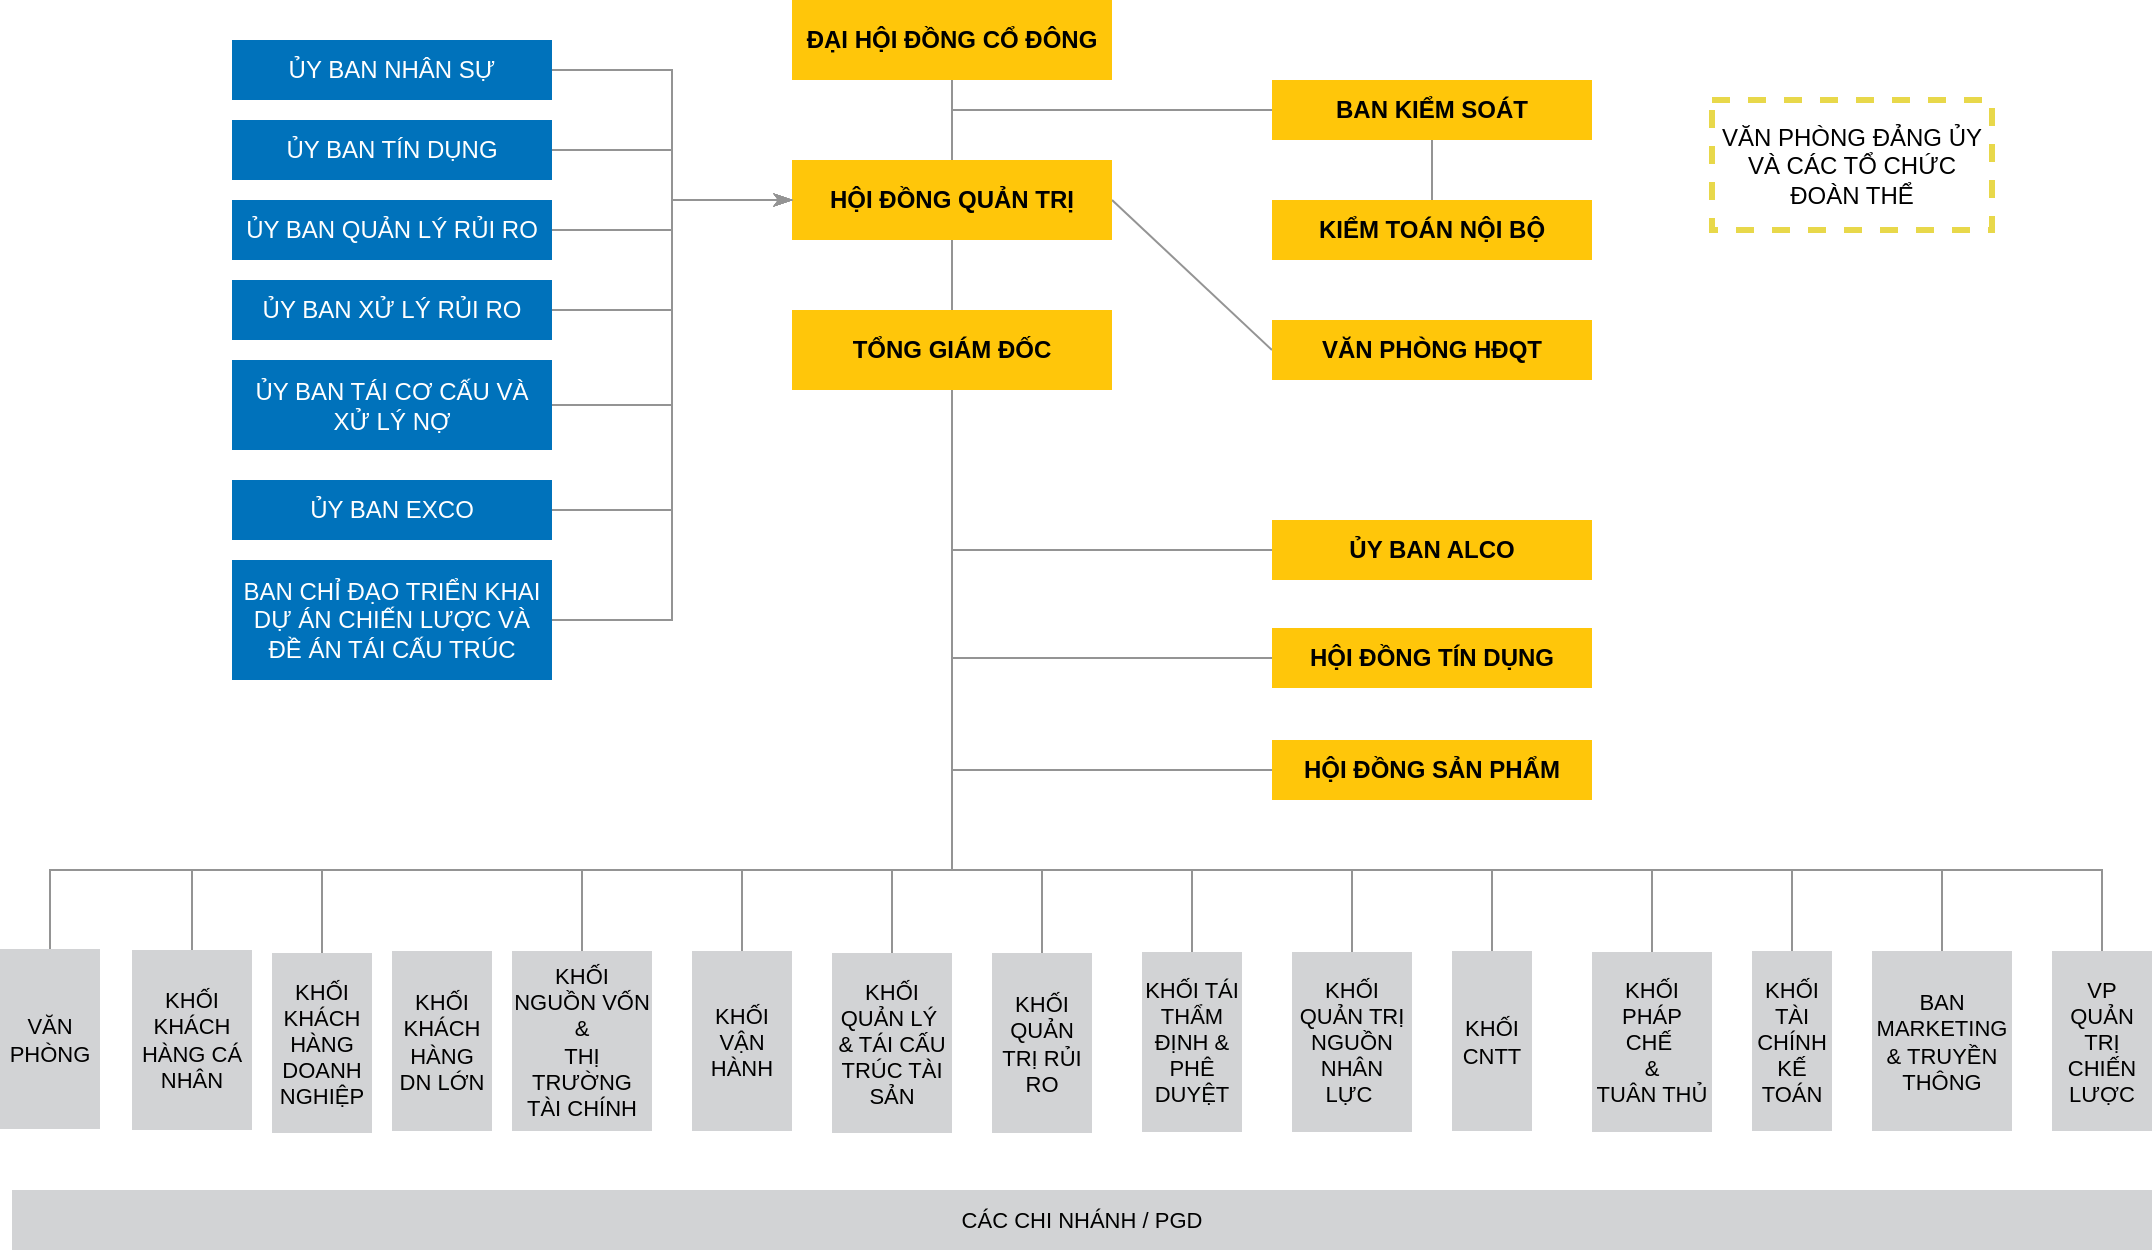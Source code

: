 <mxfile version="10.6.0" type="github"><diagram id="6rMXxVaOhB76PNkRv5yd" name="[VI] Original Organization Structure"><mxGraphModel dx="3173" dy="1192" grid="1" gridSize="10" guides="1" tooltips="1" connect="1" arrows="1" fold="1" page="1" pageScale="1" pageWidth="850" pageHeight="1100" math="0" shadow="0"><root><mxCell id="0"/><mxCell id="1" parent="0"/><mxCell id="iCONjpyBSno251ZzbFe0-44" style="edgeStyle=orthogonalEdgeStyle;rounded=0;orthogonalLoop=1;jettySize=auto;html=1;entryX=0.5;entryY=0;entryDx=0;entryDy=0;fontSize=11;fontColor=#FFFFFF;endArrow=none;endFill=0;strokeColor=#949494;" edge="1" parent="1" source="iCONjpyBSno251ZzbFe0-1" target="iCONjpyBSno251ZzbFe0-3"><mxGeometry relative="1" as="geometry"/></mxCell><mxCell id="iCONjpyBSno251ZzbFe0-46" style="edgeStyle=orthogonalEdgeStyle;rounded=0;orthogonalLoop=1;jettySize=auto;html=1;entryX=0;entryY=0.5;entryDx=0;entryDy=0;endArrow=none;endFill=0;strokeColor=#949494;fontSize=11;fontColor=#FFFFFF;" edge="1" parent="1" source="iCONjpyBSno251ZzbFe0-1" target="iCONjpyBSno251ZzbFe0-6"><mxGeometry relative="1" as="geometry"><Array as="points"><mxPoint x="450" y="100"/></Array></mxGeometry></mxCell><mxCell id="iCONjpyBSno251ZzbFe0-1" value="ĐẠI HỘI ĐỒNG CỔ ĐÔNG" style="rounded=0;whiteSpace=wrap;html=1;fillColor=#FFC60A;strokeColor=none;fontStyle=1" vertex="1" parent="1"><mxGeometry x="370" y="45" width="160" height="40" as="geometry"/></mxCell><mxCell id="iCONjpyBSno251ZzbFe0-45" style="edgeStyle=orthogonalEdgeStyle;rounded=0;orthogonalLoop=1;jettySize=auto;html=1;entryX=0.5;entryY=0;entryDx=0;entryDy=0;endArrow=none;endFill=0;strokeColor=#949494;fontSize=11;fontColor=#FFFFFF;" edge="1" parent="1" source="iCONjpyBSno251ZzbFe0-3" target="iCONjpyBSno251ZzbFe0-4"><mxGeometry relative="1" as="geometry"/></mxCell><mxCell id="iCONjpyBSno251ZzbFe0-48" style="rounded=0;orthogonalLoop=1;jettySize=auto;html=1;entryX=0;entryY=0.5;entryDx=0;entryDy=0;endArrow=none;endFill=0;strokeColor=#949494;fontSize=11;fontColor=#FFFFFF;exitX=1;exitY=0.5;exitDx=0;exitDy=0;" edge="1" parent="1" source="iCONjpyBSno251ZzbFe0-3" target="iCONjpyBSno251ZzbFe0-8"><mxGeometry relative="1" as="geometry"/></mxCell><mxCell id="iCONjpyBSno251ZzbFe0-3" value="HỘI ĐỒNG QUẢN TRỊ" style="rounded=0;whiteSpace=wrap;html=1;fillColor=#FFC60A;strokeColor=none;fontStyle=1" vertex="1" parent="1"><mxGeometry x="370" y="125" width="160" height="40" as="geometry"/></mxCell><mxCell id="iCONjpyBSno251ZzbFe0-49" style="rounded=0;orthogonalLoop=1;jettySize=auto;html=1;endArrow=none;endFill=0;strokeColor=#949494;fontSize=11;fontColor=#FFFFFF;edgeStyle=orthogonalEdgeStyle;entryX=0;entryY=0.5;entryDx=0;entryDy=0;" edge="1" parent="1" source="iCONjpyBSno251ZzbFe0-4" target="iCONjpyBSno251ZzbFe0-10"><mxGeometry relative="1" as="geometry"><mxPoint x="450" y="310" as="targetPoint"/><Array as="points"><mxPoint x="450" y="320"/></Array></mxGeometry></mxCell><mxCell id="iCONjpyBSno251ZzbFe0-50" style="edgeStyle=orthogonalEdgeStyle;rounded=0;orthogonalLoop=1;jettySize=auto;html=1;entryX=0;entryY=0.5;entryDx=0;entryDy=0;endArrow=none;endFill=0;strokeColor=#949494;fontSize=11;fontColor=#FFFFFF;" edge="1" parent="1" source="iCONjpyBSno251ZzbFe0-4" target="iCONjpyBSno251ZzbFe0-11"><mxGeometry relative="1" as="geometry"><Array as="points"><mxPoint x="450" y="374"/></Array></mxGeometry></mxCell><mxCell id="iCONjpyBSno251ZzbFe0-51" style="edgeStyle=orthogonalEdgeStyle;rounded=0;orthogonalLoop=1;jettySize=auto;html=1;entryX=0;entryY=0.5;entryDx=0;entryDy=0;endArrow=none;endFill=0;strokeColor=#949494;fontSize=11;fontColor=#FFFFFF;" edge="1" parent="1" source="iCONjpyBSno251ZzbFe0-4" target="iCONjpyBSno251ZzbFe0-19"><mxGeometry relative="1" as="geometry"><Array as="points"><mxPoint x="450" y="430"/></Array></mxGeometry></mxCell><mxCell id="iCONjpyBSno251ZzbFe0-62" style="edgeStyle=orthogonalEdgeStyle;rounded=0;orthogonalLoop=1;jettySize=auto;html=1;entryX=0.5;entryY=0;entryDx=0;entryDy=0;endArrow=none;endFill=0;strokeColor=#949494;fontSize=11;fontColor=#FFFFFF;" edge="1" parent="1" source="iCONjpyBSno251ZzbFe0-4" target="iCONjpyBSno251ZzbFe0-15"><mxGeometry relative="1" as="geometry"><Array as="points"><mxPoint x="450" y="480"/><mxPoint x="-1" y="480"/></Array></mxGeometry></mxCell><mxCell id="iCONjpyBSno251ZzbFe0-63" style="edgeStyle=orthogonalEdgeStyle;rounded=0;orthogonalLoop=1;jettySize=auto;html=1;entryX=0.5;entryY=0;entryDx=0;entryDy=0;endArrow=none;endFill=0;strokeColor=#949494;fontSize=11;fontColor=#FFFFFF;" edge="1" parent="1" source="iCONjpyBSno251ZzbFe0-4" target="iCONjpyBSno251ZzbFe0-18"><mxGeometry relative="1" as="geometry"><Array as="points"><mxPoint x="450" y="480"/><mxPoint x="70" y="480"/></Array></mxGeometry></mxCell><mxCell id="iCONjpyBSno251ZzbFe0-64" style="edgeStyle=orthogonalEdgeStyle;rounded=0;orthogonalLoop=1;jettySize=auto;html=1;endArrow=none;endFill=0;strokeColor=#949494;fontSize=11;fontColor=#FFFFFF;" edge="1" parent="1" source="iCONjpyBSno251ZzbFe0-4" target="iCONjpyBSno251ZzbFe0-25"><mxGeometry relative="1" as="geometry"><Array as="points"><mxPoint x="450" y="480"/><mxPoint x="135" y="480"/></Array></mxGeometry></mxCell><mxCell id="iCONjpyBSno251ZzbFe0-65" style="edgeStyle=orthogonalEdgeStyle;rounded=0;orthogonalLoop=1;jettySize=auto;html=1;endArrow=none;endFill=0;strokeColor=#949494;fontSize=11;fontColor=#FFFFFF;" edge="1" parent="1" source="iCONjpyBSno251ZzbFe0-4" target="iCONjpyBSno251ZzbFe0-26"><mxGeometry relative="1" as="geometry"><Array as="points"><mxPoint x="450" y="480"/><mxPoint x="265" y="480"/></Array></mxGeometry></mxCell><mxCell id="iCONjpyBSno251ZzbFe0-66" style="edgeStyle=orthogonalEdgeStyle;rounded=0;orthogonalLoop=1;jettySize=auto;html=1;endArrow=none;endFill=0;strokeColor=#949494;fontSize=11;fontColor=#FFFFFF;" edge="1" parent="1" source="iCONjpyBSno251ZzbFe0-4" target="iCONjpyBSno251ZzbFe0-27"><mxGeometry relative="1" as="geometry"><Array as="points"><mxPoint x="450" y="480"/><mxPoint x="345" y="480"/></Array></mxGeometry></mxCell><mxCell id="iCONjpyBSno251ZzbFe0-67" style="edgeStyle=orthogonalEdgeStyle;rounded=0;orthogonalLoop=1;jettySize=auto;html=1;endArrow=none;endFill=0;strokeColor=#949494;fontSize=11;fontColor=#FFFFFF;" edge="1" parent="1" source="iCONjpyBSno251ZzbFe0-4" target="iCONjpyBSno251ZzbFe0-28"><mxGeometry relative="1" as="geometry"><Array as="points"><mxPoint x="450" y="480"/><mxPoint x="420" y="480"/></Array></mxGeometry></mxCell><mxCell id="iCONjpyBSno251ZzbFe0-68" style="edgeStyle=orthogonalEdgeStyle;rounded=0;orthogonalLoop=1;jettySize=auto;html=1;entryX=0.5;entryY=0;entryDx=0;entryDy=0;endArrow=none;endFill=0;strokeColor=#949494;fontSize=11;fontColor=#FFFFFF;" edge="1" parent="1" source="iCONjpyBSno251ZzbFe0-4" target="iCONjpyBSno251ZzbFe0-29"><mxGeometry relative="1" as="geometry"><Array as="points"><mxPoint x="450" y="480"/><mxPoint x="495" y="480"/></Array></mxGeometry></mxCell><mxCell id="iCONjpyBSno251ZzbFe0-69" style="edgeStyle=orthogonalEdgeStyle;rounded=0;orthogonalLoop=1;jettySize=auto;html=1;entryX=0.5;entryY=0;entryDx=0;entryDy=0;endArrow=none;endFill=0;strokeColor=#949494;fontSize=11;fontColor=#FFFFFF;" edge="1" parent="1" source="iCONjpyBSno251ZzbFe0-4" target="iCONjpyBSno251ZzbFe0-30"><mxGeometry relative="1" as="geometry"><Array as="points"><mxPoint x="450" y="480"/><mxPoint x="570" y="480"/></Array></mxGeometry></mxCell><mxCell id="iCONjpyBSno251ZzbFe0-70" style="edgeStyle=orthogonalEdgeStyle;rounded=0;orthogonalLoop=1;jettySize=auto;html=1;endArrow=none;endFill=0;strokeColor=#949494;fontSize=11;fontColor=#FFFFFF;" edge="1" parent="1" source="iCONjpyBSno251ZzbFe0-4" target="iCONjpyBSno251ZzbFe0-35"><mxGeometry relative="1" as="geometry"><Array as="points"><mxPoint x="450" y="480"/><mxPoint x="650" y="480"/></Array></mxGeometry></mxCell><mxCell id="iCONjpyBSno251ZzbFe0-71" style="edgeStyle=orthogonalEdgeStyle;rounded=0;orthogonalLoop=1;jettySize=auto;html=1;endArrow=none;endFill=0;strokeColor=#949494;fontSize=11;fontColor=#FFFFFF;" edge="1" parent="1" source="iCONjpyBSno251ZzbFe0-4" target="iCONjpyBSno251ZzbFe0-36"><mxGeometry relative="1" as="geometry"><Array as="points"><mxPoint x="450" y="480"/><mxPoint x="720" y="480"/></Array></mxGeometry></mxCell><mxCell id="iCONjpyBSno251ZzbFe0-72" style="edgeStyle=orthogonalEdgeStyle;rounded=0;orthogonalLoop=1;jettySize=auto;html=1;endArrow=none;endFill=0;strokeColor=#949494;fontSize=11;fontColor=#FFFFFF;" edge="1" parent="1" source="iCONjpyBSno251ZzbFe0-4" target="iCONjpyBSno251ZzbFe0-37"><mxGeometry relative="1" as="geometry"><Array as="points"><mxPoint x="450" y="480"/><mxPoint x="800" y="480"/></Array></mxGeometry></mxCell><mxCell id="iCONjpyBSno251ZzbFe0-74" style="edgeStyle=orthogonalEdgeStyle;rounded=0;orthogonalLoop=1;jettySize=auto;html=1;endArrow=none;endFill=0;strokeColor=#949494;fontSize=11;fontColor=#FFFFFF;" edge="1" parent="1" source="iCONjpyBSno251ZzbFe0-4" target="iCONjpyBSno251ZzbFe0-38"><mxGeometry relative="1" as="geometry"><Array as="points"><mxPoint x="450" y="480"/><mxPoint x="870" y="480"/></Array></mxGeometry></mxCell><mxCell id="iCONjpyBSno251ZzbFe0-75" style="edgeStyle=orthogonalEdgeStyle;rounded=0;orthogonalLoop=1;jettySize=auto;html=1;entryX=0.5;entryY=0;entryDx=0;entryDy=0;endArrow=none;endFill=0;strokeColor=#949494;fontSize=11;fontColor=#FFFFFF;" edge="1" parent="1" source="iCONjpyBSno251ZzbFe0-4" target="iCONjpyBSno251ZzbFe0-39"><mxGeometry relative="1" as="geometry"><Array as="points"><mxPoint x="450" y="480"/><mxPoint x="945" y="480"/></Array></mxGeometry></mxCell><mxCell id="iCONjpyBSno251ZzbFe0-76" style="edgeStyle=orthogonalEdgeStyle;rounded=0;orthogonalLoop=1;jettySize=auto;html=1;endArrow=none;endFill=0;strokeColor=#949494;fontSize=11;fontColor=#FFFFFF;" edge="1" parent="1" source="iCONjpyBSno251ZzbFe0-4" target="iCONjpyBSno251ZzbFe0-42"><mxGeometry relative="1" as="geometry"><Array as="points"><mxPoint x="450" y="480"/><mxPoint x="1025" y="480"/></Array></mxGeometry></mxCell><mxCell id="iCONjpyBSno251ZzbFe0-4" value="TỔNG GIÁM ĐỐC" style="rounded=0;whiteSpace=wrap;html=1;fillColor=#FFC60A;strokeColor=none;fontStyle=1" vertex="1" parent="1"><mxGeometry x="370" y="200" width="160" height="40" as="geometry"/></mxCell><mxCell id="iCONjpyBSno251ZzbFe0-47" style="edgeStyle=orthogonalEdgeStyle;rounded=0;orthogonalLoop=1;jettySize=auto;html=1;entryX=0.5;entryY=0;entryDx=0;entryDy=0;endArrow=none;endFill=0;strokeColor=#949494;fontSize=11;fontColor=#FFFFFF;" edge="1" parent="1" source="iCONjpyBSno251ZzbFe0-6" target="iCONjpyBSno251ZzbFe0-7"><mxGeometry relative="1" as="geometry"/></mxCell><mxCell id="iCONjpyBSno251ZzbFe0-6" value="BAN KIỂM SOÁT" style="rounded=0;whiteSpace=wrap;html=1;fillColor=#FFC60A;strokeColor=none;fontStyle=1" vertex="1" parent="1"><mxGeometry x="610" y="85" width="160" height="30" as="geometry"/></mxCell><mxCell id="iCONjpyBSno251ZzbFe0-7" value="KIỂM TOÁN NỘI BỘ" style="rounded=0;whiteSpace=wrap;html=1;fillColor=#FFC60A;strokeColor=none;fontStyle=1" vertex="1" parent="1"><mxGeometry x="610" y="145" width="160" height="30" as="geometry"/></mxCell><mxCell id="iCONjpyBSno251ZzbFe0-8" value="VĂN PHÒNG HĐQT" style="rounded=0;whiteSpace=wrap;html=1;fillColor=#FFC60A;strokeColor=none;fontStyle=1" vertex="1" parent="1"><mxGeometry x="610" y="205" width="160" height="30" as="geometry"/></mxCell><mxCell id="iCONjpyBSno251ZzbFe0-9" value="VĂN PHÒNG ĐẢNG ỦY VÀ CÁC TỔ CHỨC ĐOÀN THỂ" style="rounded=0;whiteSpace=wrap;html=1;dashed=1;strokeColor=#E8D84A;strokeWidth=3;" vertex="1" parent="1"><mxGeometry x="830" y="95" width="140" height="65" as="geometry"/></mxCell><mxCell id="iCONjpyBSno251ZzbFe0-10" value="ỦY BAN ALCO" style="rounded=0;whiteSpace=wrap;html=1;fillColor=#FFC60A;strokeColor=none;fontStyle=1" vertex="1" parent="1"><mxGeometry x="610" y="305" width="160" height="30" as="geometry"/></mxCell><mxCell id="iCONjpyBSno251ZzbFe0-11" value="HỘI ĐỒNG TÍN DỤNG" style="rounded=0;whiteSpace=wrap;html=1;fillColor=#FFC60A;strokeColor=none;fontStyle=1" vertex="1" parent="1"><mxGeometry x="610" y="359" width="160" height="30" as="geometry"/></mxCell><mxCell id="iCONjpyBSno251ZzbFe0-53" style="edgeStyle=orthogonalEdgeStyle;rounded=0;orthogonalLoop=1;jettySize=auto;html=1;entryX=0;entryY=0.5;entryDx=0;entryDy=0;endArrow=classicThin;endFill=1;strokeColor=#949494;fontSize=11;fontColor=#FFFFFF;" edge="1" parent="1" source="iCONjpyBSno251ZzbFe0-12" target="iCONjpyBSno251ZzbFe0-3"><mxGeometry relative="1" as="geometry"/></mxCell><mxCell id="iCONjpyBSno251ZzbFe0-12" value="ỦY BAN NHÂN SỰ" style="rounded=0;whiteSpace=wrap;html=1;fillColor=#0072BB;strokeColor=none;fontColor=#FFFFFF;" vertex="1" parent="1"><mxGeometry x="90" y="65" width="160" height="30" as="geometry"/></mxCell><mxCell id="iCONjpyBSno251ZzbFe0-54" style="edgeStyle=orthogonalEdgeStyle;rounded=0;orthogonalLoop=1;jettySize=auto;html=1;endArrow=classicThin;endFill=1;strokeColor=#949494;fontSize=11;fontColor=#FFFFFF;" edge="1" parent="1" source="iCONjpyBSno251ZzbFe0-13" target="iCONjpyBSno251ZzbFe0-3"><mxGeometry relative="1" as="geometry"/></mxCell><mxCell id="iCONjpyBSno251ZzbFe0-13" value="ỦY BAN TÍN DỤNG" style="rounded=0;whiteSpace=wrap;html=1;fillColor=#0072BB;strokeColor=none;fontColor=#FFFFFF;" vertex="1" parent="1"><mxGeometry x="90" y="105" width="160" height="30" as="geometry"/></mxCell><mxCell id="iCONjpyBSno251ZzbFe0-55" style="edgeStyle=orthogonalEdgeStyle;rounded=0;orthogonalLoop=1;jettySize=auto;html=1;entryX=0;entryY=0.5;entryDx=0;entryDy=0;endArrow=classicThin;endFill=1;strokeColor=#949494;fontSize=11;fontColor=#FFFFFF;" edge="1" parent="1" source="iCONjpyBSno251ZzbFe0-14" target="iCONjpyBSno251ZzbFe0-3"><mxGeometry relative="1" as="geometry"/></mxCell><mxCell id="iCONjpyBSno251ZzbFe0-14" value="ỦY BAN QUẢN LÝ RỦI RO" style="rounded=0;whiteSpace=wrap;html=1;fillColor=#0072BB;strokeColor=none;fontColor=#FFFFFF;" vertex="1" parent="1"><mxGeometry x="90" y="145" width="160" height="30" as="geometry"/></mxCell><mxCell id="iCONjpyBSno251ZzbFe0-15" value="VĂN PHÒNG" style="rounded=0;whiteSpace=wrap;html=1;dashed=1;strokeColor=none;strokeWidth=3;fillColor=#D2D3D5;fontSize=11;" vertex="1" parent="1"><mxGeometry x="-26" y="519.5" width="50" height="90" as="geometry"/></mxCell><mxCell id="iCONjpyBSno251ZzbFe0-18" value="KHỐI KHÁCH HÀNG CÁ NHÂN" style="rounded=0;whiteSpace=wrap;html=1;dashed=1;strokeColor=none;strokeWidth=3;fillColor=#D2D3D5;fontSize=11;" vertex="1" parent="1"><mxGeometry x="40" y="520" width="60" height="90" as="geometry"/></mxCell><mxCell id="iCONjpyBSno251ZzbFe0-19" value="HỘI ĐỒNG SẢN PHẨM" style="rounded=0;whiteSpace=wrap;html=1;fillColor=#FFC60A;strokeColor=none;fontStyle=1" vertex="1" parent="1"><mxGeometry x="610" y="415" width="160" height="30" as="geometry"/></mxCell><mxCell id="iCONjpyBSno251ZzbFe0-56" style="edgeStyle=orthogonalEdgeStyle;rounded=0;orthogonalLoop=1;jettySize=auto;html=1;entryX=0;entryY=0.5;entryDx=0;entryDy=0;endArrow=classicThin;endFill=1;strokeColor=#949494;fontSize=11;fontColor=#FFFFFF;" edge="1" parent="1" source="iCONjpyBSno251ZzbFe0-21" target="iCONjpyBSno251ZzbFe0-3"><mxGeometry relative="1" as="geometry"/></mxCell><mxCell id="iCONjpyBSno251ZzbFe0-21" value="ỦY BAN XỬ LÝ RỦI RO" style="rounded=0;whiteSpace=wrap;html=1;fillColor=#0072BB;strokeColor=none;fontColor=#FFFFFF;" vertex="1" parent="1"><mxGeometry x="90" y="185" width="160" height="30" as="geometry"/></mxCell><mxCell id="iCONjpyBSno251ZzbFe0-58" style="edgeStyle=orthogonalEdgeStyle;rounded=0;orthogonalLoop=1;jettySize=auto;html=1;entryX=0;entryY=0.5;entryDx=0;entryDy=0;endArrow=classicThin;endFill=1;strokeColor=#949494;fontSize=11;fontColor=#FFFFFF;" edge="1" parent="1" source="iCONjpyBSno251ZzbFe0-22" target="iCONjpyBSno251ZzbFe0-3"><mxGeometry relative="1" as="geometry"/></mxCell><mxCell id="iCONjpyBSno251ZzbFe0-22" value="ỦY BAN TÁI CƠ CẤU VÀ XỬ LÝ NỢ" style="rounded=0;whiteSpace=wrap;html=1;fillColor=#0072BB;strokeColor=none;fontColor=#FFFFFF;" vertex="1" parent="1"><mxGeometry x="90" y="225" width="160" height="45" as="geometry"/></mxCell><mxCell id="iCONjpyBSno251ZzbFe0-59" style="edgeStyle=orthogonalEdgeStyle;rounded=0;orthogonalLoop=1;jettySize=auto;html=1;entryX=0;entryY=0.5;entryDx=0;entryDy=0;endArrow=classicThin;endFill=1;strokeColor=#949494;fontSize=11;fontColor=#FFFFFF;" edge="1" parent="1" source="iCONjpyBSno251ZzbFe0-23" target="iCONjpyBSno251ZzbFe0-3"><mxGeometry relative="1" as="geometry"/></mxCell><mxCell id="iCONjpyBSno251ZzbFe0-23" value="ỦY BAN EXCO" style="rounded=0;whiteSpace=wrap;html=1;fillColor=#0072BB;strokeColor=none;fontColor=#FFFFFF;" vertex="1" parent="1"><mxGeometry x="90" y="285" width="160" height="30" as="geometry"/></mxCell><mxCell id="iCONjpyBSno251ZzbFe0-60" style="edgeStyle=orthogonalEdgeStyle;rounded=0;orthogonalLoop=1;jettySize=auto;html=1;entryX=0;entryY=0.5;entryDx=0;entryDy=0;endArrow=classicThin;endFill=1;strokeColor=#949494;fontSize=11;fontColor=#FFFFFF;" edge="1" parent="1" source="iCONjpyBSno251ZzbFe0-24" target="iCONjpyBSno251ZzbFe0-3"><mxGeometry relative="1" as="geometry"/></mxCell><mxCell id="iCONjpyBSno251ZzbFe0-24" value="BAN CHỈ ĐẠO TRIỂN KHAI DỰ ÁN CHIẾN LƯỢC VÀ ĐỀ ÁN TÁI CẤU TRÚC" style="rounded=0;whiteSpace=wrap;html=1;fillColor=#0072BB;strokeColor=none;fontColor=#FFFFFF;" vertex="1" parent="1"><mxGeometry x="90" y="325" width="160" height="60" as="geometry"/></mxCell><mxCell id="iCONjpyBSno251ZzbFe0-25" value="KHỐI KHÁCH HÀNG DOANH NGHIỆP" style="rounded=0;whiteSpace=wrap;html=1;dashed=1;strokeColor=none;strokeWidth=3;fillColor=#D2D3D5;fontSize=11;" vertex="1" parent="1"><mxGeometry x="110" y="521.5" width="50" height="90" as="geometry"/></mxCell><mxCell id="iCONjpyBSno251ZzbFe0-26" value="KHỐI NGUỒN VỐN &lt;br style=&quot;font-size: 11px;&quot;&gt;&amp;amp; &lt;br style=&quot;font-size: 11px;&quot;&gt;THỊ TRƯỜNG TÀI CHÍNH" style="rounded=0;whiteSpace=wrap;html=1;dashed=1;strokeColor=none;strokeWidth=3;fillColor=#D2D3D5;fontSize=11;" vertex="1" parent="1"><mxGeometry x="230" y="520.5" width="70" height="90" as="geometry"/></mxCell><mxCell id="iCONjpyBSno251ZzbFe0-27" value="KHỐI VẬN HÀNH" style="rounded=0;whiteSpace=wrap;html=1;dashed=1;strokeColor=none;strokeWidth=3;fillColor=#D2D3D5;fontSize=11;" vertex="1" parent="1"><mxGeometry x="320" y="520.5" width="50" height="90" as="geometry"/></mxCell><mxCell id="iCONjpyBSno251ZzbFe0-28" value="KHỐI QUẢN LÝ&amp;nbsp;&lt;br style=&quot;font-size: 11px;&quot;&gt;&amp;amp; TÁI CẤU TRÚC TÀI SẢN&lt;br style=&quot;font-size: 11px;&quot;&gt;" style="rounded=0;whiteSpace=wrap;html=1;dashed=1;strokeColor=none;strokeWidth=3;fillColor=#D2D3D5;fontSize=11;" vertex="1" parent="1"><mxGeometry x="390" y="521.5" width="60" height="90" as="geometry"/></mxCell><mxCell id="iCONjpyBSno251ZzbFe0-29" value="KHỐI QUẢN TRỊ RỦI RO" style="rounded=0;whiteSpace=wrap;html=1;dashed=1;strokeColor=none;strokeWidth=3;fillColor=#D2D3D5;fontSize=11;" vertex="1" parent="1"><mxGeometry x="470" y="521.5" width="50" height="90" as="geometry"/></mxCell><mxCell id="iCONjpyBSno251ZzbFe0-30" value="KHỐI TÁI THẨM ĐỊNH &amp;amp; PHÊ DUYỆT" style="rounded=0;whiteSpace=wrap;html=1;dashed=1;strokeColor=none;strokeWidth=3;fillColor=#D2D3D5;fontSize=11;" vertex="1" parent="1"><mxGeometry x="545" y="521" width="50" height="90" as="geometry"/></mxCell><mxCell id="iCONjpyBSno251ZzbFe0-35" value="KHỐI QUẢN TRỊ NGUỒN NHÂN LỰC&amp;nbsp;" style="rounded=0;whiteSpace=wrap;html=1;dashed=1;strokeColor=none;strokeWidth=3;fillColor=#D2D3D5;fontSize=11;" vertex="1" parent="1"><mxGeometry x="620" y="521" width="60" height="90" as="geometry"/></mxCell><mxCell id="iCONjpyBSno251ZzbFe0-36" value="KHỐI CNTT" style="rounded=0;whiteSpace=wrap;html=1;dashed=1;strokeColor=none;strokeWidth=3;fillColor=#D2D3D5;fontSize=11;" vertex="1" parent="1"><mxGeometry x="700" y="520.5" width="40" height="90" as="geometry"/></mxCell><mxCell id="iCONjpyBSno251ZzbFe0-37" value="KHỐI PHÁP CHẾ&amp;nbsp;&lt;br style=&quot;font-size: 11px;&quot;&gt;&amp;amp;&lt;br style=&quot;font-size: 11px;&quot;&gt;TUÂN THỦ&lt;br style=&quot;font-size: 11px;&quot;&gt;" style="rounded=0;whiteSpace=wrap;html=1;dashed=1;strokeColor=none;strokeWidth=3;fillColor=#D2D3D5;fontSize=11;" vertex="1" parent="1"><mxGeometry x="770" y="521" width="60" height="90" as="geometry"/></mxCell><mxCell id="iCONjpyBSno251ZzbFe0-38" value="KHỐI TÀI CHÍNH KẾ TOÁN" style="rounded=0;whiteSpace=wrap;html=1;dashed=1;strokeColor=none;strokeWidth=3;fillColor=#D2D3D5;fontSize=11;" vertex="1" parent="1"><mxGeometry x="850" y="520.5" width="40" height="90" as="geometry"/></mxCell><mxCell id="iCONjpyBSno251ZzbFe0-39" value="BAN MARKETING &amp;amp; TRUYỀN THÔNG" style="rounded=0;whiteSpace=wrap;html=1;dashed=1;strokeColor=none;strokeWidth=3;fillColor=#D2D3D5;fontSize=11;" vertex="1" parent="1"><mxGeometry x="910" y="520.5" width="70" height="90" as="geometry"/></mxCell><mxCell id="iCONjpyBSno251ZzbFe0-42" value="VP QUẢN TRỊ CHIẾN LƯỢC" style="rounded=0;whiteSpace=wrap;html=1;dashed=1;strokeColor=none;strokeWidth=3;fillColor=#D2D3D5;fontSize=11;" vertex="1" parent="1"><mxGeometry x="1000" y="520.5" width="50" height="90" as="geometry"/></mxCell><mxCell id="iCONjpyBSno251ZzbFe0-77" value="CÁC CHI NHÁNH / PGD" style="rounded=0;whiteSpace=wrap;html=1;dashed=1;strokeColor=none;strokeWidth=3;fillColor=#D2D3D5;fontSize=11;" vertex="1" parent="1"><mxGeometry x="-20" y="640" width="1070" height="30" as="geometry"/></mxCell><mxCell id="hVJxSUINi1Q4aUo36hDo-1" value="KHỐI KHÁCH HÀNG DN LỚN" style="rounded=0;whiteSpace=wrap;html=1;dashed=1;strokeColor=none;strokeWidth=3;fillColor=#D2D3D5;fontSize=11;" vertex="1" parent="1"><mxGeometry x="170" y="520.5" width="50" height="90" as="geometry"/></mxCell></root></mxGraphModel></diagram><diagram id="Qdd4oqQlFYChJvfqE5G0" name="[EN] Original Organization Structure"><mxGraphModel dx="4335" dy="1910" grid="1" gridSize="10" guides="1" tooltips="1" connect="1" arrows="1" fold="1" page="1" pageScale="1" pageWidth="850" pageHeight="1100" math="0" shadow="0"><root><mxCell id="--t8Ue13dVHKlKWoH71d-0"/><mxCell id="--t8Ue13dVHKlKWoH71d-1" parent="--t8Ue13dVHKlKWoH71d-0"/><mxCell id="iYfE0-MxaTU2djs-H9bL-0" style="edgeStyle=orthogonalEdgeStyle;rounded=0;orthogonalLoop=1;jettySize=auto;html=1;entryX=0.5;entryY=0;entryDx=0;entryDy=0;fontSize=11;fontColor=#FFFFFF;endArrow=none;endFill=0;strokeColor=#949494;" edge="1" parent="--t8Ue13dVHKlKWoH71d-1" source="iYfE0-MxaTU2djs-H9bL-2" target="iYfE0-MxaTU2djs-H9bL-5"><mxGeometry relative="1" as="geometry"/></mxCell><mxCell id="iYfE0-MxaTU2djs-H9bL-1" style="edgeStyle=orthogonalEdgeStyle;rounded=0;orthogonalLoop=1;jettySize=auto;html=1;entryX=0;entryY=0.5;entryDx=0;entryDy=0;endArrow=none;endFill=0;strokeColor=#949494;fontSize=11;fontColor=#FFFFFF;" edge="1" parent="--t8Ue13dVHKlKWoH71d-1" source="iYfE0-MxaTU2djs-H9bL-2" target="iYfE0-MxaTU2djs-H9bL-25"><mxGeometry relative="1" as="geometry"><Array as="points"><mxPoint x="450" y="100"/></Array></mxGeometry></mxCell><mxCell id="iYfE0-MxaTU2djs-H9bL-2" value="GENERAL SHAREHOLDERS MEETINGS" style="rounded=0;whiteSpace=wrap;html=1;fillColor=#FFC60A;strokeColor=none;fontStyle=1" vertex="1" parent="--t8Ue13dVHKlKWoH71d-1"><mxGeometry x="370" y="39" width="160" height="50" as="geometry"/></mxCell><mxCell id="iYfE0-MxaTU2djs-H9bL-3" style="edgeStyle=orthogonalEdgeStyle;rounded=0;orthogonalLoop=1;jettySize=auto;html=1;entryX=0.5;entryY=0;entryDx=0;entryDy=0;endArrow=none;endFill=0;strokeColor=#949494;fontSize=11;fontColor=#FFFFFF;" edge="1" parent="--t8Ue13dVHKlKWoH71d-1" source="iYfE0-MxaTU2djs-H9bL-5" target="iYfE0-MxaTU2djs-H9bL-23"><mxGeometry relative="1" as="geometry"/></mxCell><mxCell id="iYfE0-MxaTU2djs-H9bL-4" style="rounded=0;orthogonalLoop=1;jettySize=auto;html=1;entryX=0;entryY=0.5;entryDx=0;entryDy=0;endArrow=none;endFill=0;strokeColor=#949494;fontSize=11;fontColor=#FFFFFF;exitX=1;exitY=0.5;exitDx=0;exitDy=0;" edge="1" parent="--t8Ue13dVHKlKWoH71d-1" source="iYfE0-MxaTU2djs-H9bL-5" target="iYfE0-MxaTU2djs-H9bL-27"><mxGeometry relative="1" as="geometry"/></mxCell><mxCell id="iYfE0-MxaTU2djs-H9bL-5" value="MANAGEMENT BOARD" style="rounded=0;whiteSpace=wrap;html=1;fillColor=#FFC60A;strokeColor=none;fontStyle=1" vertex="1" parent="--t8Ue13dVHKlKWoH71d-1"><mxGeometry x="370" y="125" width="160" height="40" as="geometry"/></mxCell><mxCell id="iYfE0-MxaTU2djs-H9bL-6" style="rounded=0;orthogonalLoop=1;jettySize=auto;html=1;endArrow=none;endFill=0;strokeColor=#949494;fontSize=11;fontColor=#FFFFFF;edgeStyle=orthogonalEdgeStyle;entryX=0;entryY=0.5;entryDx=0;entryDy=0;" edge="1" parent="--t8Ue13dVHKlKWoH71d-1" source="iYfE0-MxaTU2djs-H9bL-23" target="iYfE0-MxaTU2djs-H9bL-29"><mxGeometry relative="1" as="geometry"><mxPoint x="450" y="310" as="targetPoint"/><Array as="points"><mxPoint x="450" y="320"/></Array></mxGeometry></mxCell><mxCell id="iYfE0-MxaTU2djs-H9bL-7" style="edgeStyle=orthogonalEdgeStyle;rounded=0;orthogonalLoop=1;jettySize=auto;html=1;entryX=0;entryY=0.5;entryDx=0;entryDy=0;endArrow=none;endFill=0;strokeColor=#949494;fontSize=11;fontColor=#FFFFFF;" edge="1" parent="--t8Ue13dVHKlKWoH71d-1" source="iYfE0-MxaTU2djs-H9bL-23" target="iYfE0-MxaTU2djs-H9bL-30"><mxGeometry relative="1" as="geometry"><Array as="points"><mxPoint x="450" y="374"/></Array></mxGeometry></mxCell><mxCell id="iYfE0-MxaTU2djs-H9bL-8" style="edgeStyle=orthogonalEdgeStyle;rounded=0;orthogonalLoop=1;jettySize=auto;html=1;entryX=0;entryY=0.5;entryDx=0;entryDy=0;endArrow=none;endFill=0;strokeColor=#949494;fontSize=11;fontColor=#FFFFFF;" edge="1" parent="--t8Ue13dVHKlKWoH71d-1" source="iYfE0-MxaTU2djs-H9bL-23" target="iYfE0-MxaTU2djs-H9bL-39"><mxGeometry relative="1" as="geometry"><Array as="points"><mxPoint x="450" y="430"/></Array></mxGeometry></mxCell><mxCell id="QmdhMSjShOoY9PaxBw-W-1" style="edgeStyle=orthogonalEdgeStyle;rounded=0;orthogonalLoop=1;jettySize=auto;html=1;endArrow=none;endFill=0;strokeColor=#949494;fontSize=12;fontColor=#FFFFFF;" edge="1" parent="--t8Ue13dVHKlKWoH71d-1" source="iYfE0-MxaTU2djs-H9bL-23" target="iYfE0-MxaTU2djs-H9bL-37"><mxGeometry relative="1" as="geometry"><Array as="points"><mxPoint x="450" y="480"/><mxPoint x="-45" y="480"/></Array></mxGeometry></mxCell><mxCell id="QmdhMSjShOoY9PaxBw-W-2" style="edgeStyle=orthogonalEdgeStyle;rounded=0;orthogonalLoop=1;jettySize=auto;html=1;endArrow=none;endFill=0;strokeColor=#949494;fontSize=12;fontColor=#FFFFFF;" edge="1" parent="--t8Ue13dVHKlKWoH71d-1" source="iYfE0-MxaTU2djs-H9bL-23" target="iYfE0-MxaTU2djs-H9bL-38"><mxGeometry relative="1" as="geometry"><Array as="points"><mxPoint x="450" y="480"/><mxPoint x="30" y="480"/></Array></mxGeometry></mxCell><mxCell id="QmdhMSjShOoY9PaxBw-W-3" style="edgeStyle=orthogonalEdgeStyle;rounded=0;orthogonalLoop=1;jettySize=auto;html=1;entryX=0.5;entryY=0;entryDx=0;entryDy=0;endArrow=none;endFill=0;strokeColor=#949494;fontSize=12;fontColor=#FFFFFF;" edge="1" parent="--t8Ue13dVHKlKWoH71d-1" target="sVHEMmfr-cIoZ6phflEq-0"><mxGeometry relative="1" as="geometry"><mxPoint x="450" y="240" as="sourcePoint"/><Array as="points"><mxPoint x="450" y="480"/><mxPoint x="185" y="480"/></Array></mxGeometry></mxCell><mxCell id="QmdhMSjShOoY9PaxBw-W-4" style="edgeStyle=orthogonalEdgeStyle;rounded=0;orthogonalLoop=1;jettySize=auto;html=1;endArrow=none;endFill=0;strokeColor=#949494;fontSize=12;fontColor=#FFFFFF;" edge="1" parent="--t8Ue13dVHKlKWoH71d-1" source="iYfE0-MxaTU2djs-H9bL-23" target="iYfE0-MxaTU2djs-H9bL-49"><mxGeometry relative="1" as="geometry"><Array as="points"><mxPoint x="450" y="480"/><mxPoint x="265" y="480"/></Array></mxGeometry></mxCell><mxCell id="QmdhMSjShOoY9PaxBw-W-5" style="edgeStyle=orthogonalEdgeStyle;rounded=0;orthogonalLoop=1;jettySize=auto;html=1;endArrow=none;endFill=0;strokeColor=#949494;fontSize=12;fontColor=#FFFFFF;" edge="1" parent="--t8Ue13dVHKlKWoH71d-1" source="iYfE0-MxaTU2djs-H9bL-23" target="iYfE0-MxaTU2djs-H9bL-50"><mxGeometry relative="1" as="geometry"><Array as="points"><mxPoint x="450" y="480"/><mxPoint x="345" y="480"/></Array></mxGeometry></mxCell><mxCell id="QmdhMSjShOoY9PaxBw-W-6" style="edgeStyle=orthogonalEdgeStyle;rounded=0;orthogonalLoop=1;jettySize=auto;html=1;endArrow=none;endFill=0;strokeColor=#949494;fontSize=12;fontColor=#FFFFFF;" edge="1" parent="--t8Ue13dVHKlKWoH71d-1" source="iYfE0-MxaTU2djs-H9bL-23" target="sVHEMmfr-cIoZ6phflEq-2"><mxGeometry relative="1" as="geometry"><Array as="points"><mxPoint x="450" y="480"/><mxPoint x="445" y="480"/></Array></mxGeometry></mxCell><mxCell id="QmdhMSjShOoY9PaxBw-W-7" style="edgeStyle=orthogonalEdgeStyle;rounded=0;orthogonalLoop=1;jettySize=auto;html=1;endArrow=none;endFill=0;strokeColor=#949494;fontSize=12;fontColor=#FFFFFF;" edge="1" parent="--t8Ue13dVHKlKWoH71d-1" source="iYfE0-MxaTU2djs-H9bL-23" target="iYfE0-MxaTU2djs-H9bL-52"><mxGeometry relative="1" as="geometry"><Array as="points"><mxPoint x="450" y="480"/><mxPoint x="550" y="480"/></Array></mxGeometry></mxCell><mxCell id="QmdhMSjShOoY9PaxBw-W-8" style="edgeStyle=orthogonalEdgeStyle;rounded=0;orthogonalLoop=1;jettySize=auto;html=1;endArrow=none;endFill=0;strokeColor=#949494;fontSize=12;fontColor=#FFFFFF;" edge="1" parent="--t8Ue13dVHKlKWoH71d-1" source="iYfE0-MxaTU2djs-H9bL-23" target="iYfE0-MxaTU2djs-H9bL-53"><mxGeometry relative="1" as="geometry"><Array as="points"><mxPoint x="450" y="480"/><mxPoint x="655" y="480"/></Array></mxGeometry></mxCell><mxCell id="QmdhMSjShOoY9PaxBw-W-9" style="edgeStyle=orthogonalEdgeStyle;rounded=0;orthogonalLoop=1;jettySize=auto;html=1;endArrow=none;endFill=0;strokeColor=#949494;fontSize=12;fontColor=#FFFFFF;" edge="1" parent="--t8Ue13dVHKlKWoH71d-1" source="iYfE0-MxaTU2djs-H9bL-23" target="iYfE0-MxaTU2djs-H9bL-54"><mxGeometry relative="1" as="geometry"><Array as="points"><mxPoint x="450" y="480"/><mxPoint x="761" y="480"/></Array></mxGeometry></mxCell><mxCell id="QmdhMSjShOoY9PaxBw-W-10" style="edgeStyle=orthogonalEdgeStyle;rounded=0;orthogonalLoop=1;jettySize=auto;html=1;endArrow=none;endFill=0;strokeColor=#949494;fontSize=12;fontColor=#FFFFFF;" edge="1" parent="--t8Ue13dVHKlKWoH71d-1" source="iYfE0-MxaTU2djs-H9bL-23" target="iYfE0-MxaTU2djs-H9bL-55"><mxGeometry relative="1" as="geometry"><Array as="points"><mxPoint x="450" y="480"/><mxPoint x="850" y="480"/></Array></mxGeometry></mxCell><mxCell id="QmdhMSjShOoY9PaxBw-W-11" style="edgeStyle=orthogonalEdgeStyle;rounded=0;orthogonalLoop=1;jettySize=auto;html=1;endArrow=none;endFill=0;strokeColor=#949494;fontSize=12;fontColor=#FFFFFF;" edge="1" parent="--t8Ue13dVHKlKWoH71d-1" source="iYfE0-MxaTU2djs-H9bL-23" target="iYfE0-MxaTU2djs-H9bL-56"><mxGeometry relative="1" as="geometry"><Array as="points"><mxPoint x="450" y="480"/><mxPoint x="937" y="480"/></Array></mxGeometry></mxCell><mxCell id="QmdhMSjShOoY9PaxBw-W-12" style="edgeStyle=orthogonalEdgeStyle;rounded=0;orthogonalLoop=1;jettySize=auto;html=1;endArrow=none;endFill=0;strokeColor=#949494;fontSize=12;fontColor=#FFFFFF;" edge="1" parent="--t8Ue13dVHKlKWoH71d-1" source="iYfE0-MxaTU2djs-H9bL-23" target="iYfE0-MxaTU2djs-H9bL-57"><mxGeometry relative="1" as="geometry"><Array as="points"><mxPoint x="450" y="480"/><mxPoint x="1041" y="480"/></Array></mxGeometry></mxCell><mxCell id="QmdhMSjShOoY9PaxBw-W-13" style="edgeStyle=orthogonalEdgeStyle;rounded=0;orthogonalLoop=1;jettySize=auto;html=1;endArrow=none;endFill=0;strokeColor=#949494;fontSize=12;fontColor=#FFFFFF;" edge="1" parent="--t8Ue13dVHKlKWoH71d-1" source="iYfE0-MxaTU2djs-H9bL-23" target="iYfE0-MxaTU2djs-H9bL-58"><mxGeometry relative="1" as="geometry"><Array as="points"><mxPoint x="450" y="480"/><mxPoint x="1135" y="480"/></Array></mxGeometry></mxCell><mxCell id="QmdhMSjShOoY9PaxBw-W-14" style="edgeStyle=orthogonalEdgeStyle;rounded=0;orthogonalLoop=1;jettySize=auto;html=1;endArrow=none;endFill=0;strokeColor=#949494;fontSize=12;fontColor=#FFFFFF;" edge="1" parent="--t8Ue13dVHKlKWoH71d-1" source="iYfE0-MxaTU2djs-H9bL-23" target="iYfE0-MxaTU2djs-H9bL-59"><mxGeometry relative="1" as="geometry"><Array as="points"><mxPoint x="450" y="480"/><mxPoint x="1237" y="480"/></Array></mxGeometry></mxCell><mxCell id="QmdhMSjShOoY9PaxBw-W-15" style="edgeStyle=orthogonalEdgeStyle;rounded=0;orthogonalLoop=1;jettySize=auto;html=1;endArrow=none;endFill=0;strokeColor=#949494;fontSize=12;fontColor=#FFFFFF;exitX=0.5;exitY=1;exitDx=0;exitDy=0;" edge="1" parent="--t8Ue13dVHKlKWoH71d-1" source="iYfE0-MxaTU2djs-H9bL-23"><mxGeometry relative="1" as="geometry"><mxPoint x="453" y="290" as="sourcePoint"/><mxPoint x="495.353" y="640.0" as="targetPoint"/><Array as="points"><mxPoint x="450" y="480"/><mxPoint x="495" y="480"/></Array></mxGeometry></mxCell><mxCell id="iYfE0-MxaTU2djs-H9bL-23" value="CEO" style="rounded=0;whiteSpace=wrap;html=1;fillColor=#FFC60A;strokeColor=none;fontStyle=1" vertex="1" parent="--t8Ue13dVHKlKWoH71d-1"><mxGeometry x="370" y="200" width="160" height="40" as="geometry"/></mxCell><mxCell id="iYfE0-MxaTU2djs-H9bL-24" style="edgeStyle=orthogonalEdgeStyle;rounded=0;orthogonalLoop=1;jettySize=auto;html=1;entryX=0.5;entryY=0;entryDx=0;entryDy=0;endArrow=none;endFill=0;strokeColor=#949494;fontSize=11;fontColor=#FFFFFF;" edge="1" parent="--t8Ue13dVHKlKWoH71d-1" source="iYfE0-MxaTU2djs-H9bL-25" target="iYfE0-MxaTU2djs-H9bL-26"><mxGeometry relative="1" as="geometry"/></mxCell><mxCell id="iYfE0-MxaTU2djs-H9bL-25" value="SUPERVISORY BOARD" style="rounded=0;whiteSpace=wrap;html=1;fillColor=#FFC60A;strokeColor=none;fontStyle=1" vertex="1" parent="--t8Ue13dVHKlKWoH71d-1"><mxGeometry x="610" y="85" width="160" height="30" as="geometry"/></mxCell><mxCell id="iYfE0-MxaTU2djs-H9bL-26" value="INTERNAL AUDIT" style="rounded=0;whiteSpace=wrap;html=1;fillColor=#FFC60A;strokeColor=none;fontStyle=1" vertex="1" parent="--t8Ue13dVHKlKWoH71d-1"><mxGeometry x="610" y="145" width="160" height="30" as="geometry"/></mxCell><mxCell id="iYfE0-MxaTU2djs-H9bL-27" value="MANAGEMENT BOARD OFFICE" style="rounded=0;whiteSpace=wrap;html=1;fillColor=#FFC60A;strokeColor=none;fontStyle=1" vertex="1" parent="--t8Ue13dVHKlKWoH71d-1"><mxGeometry x="610" y="205" width="160" height="30" as="geometry"/></mxCell><mxCell id="iYfE0-MxaTU2djs-H9bL-29" value="ALCO COMMITTEE" style="rounded=0;whiteSpace=wrap;html=1;fillColor=#FFC60A;strokeColor=none;fontStyle=1" vertex="1" parent="--t8Ue13dVHKlKWoH71d-1"><mxGeometry x="610" y="305" width="160" height="30" as="geometry"/></mxCell><mxCell id="iYfE0-MxaTU2djs-H9bL-30" value="CREDIT&amp;nbsp; COUNCIL" style="rounded=0;whiteSpace=wrap;html=1;fillColor=#FFC60A;strokeColor=none;fontStyle=1" vertex="1" parent="--t8Ue13dVHKlKWoH71d-1"><mxGeometry x="610" y="359" width="160" height="30" as="geometry"/></mxCell><mxCell id="iYfE0-MxaTU2djs-H9bL-31" style="edgeStyle=orthogonalEdgeStyle;rounded=0;orthogonalLoop=1;jettySize=auto;html=1;entryX=0;entryY=0.5;entryDx=0;entryDy=0;endArrow=classicThin;endFill=1;strokeColor=#949494;fontSize=11;fontColor=#FFFFFF;" edge="1" parent="--t8Ue13dVHKlKWoH71d-1" source="iYfE0-MxaTU2djs-H9bL-32" target="iYfE0-MxaTU2djs-H9bL-5"><mxGeometry relative="1" as="geometry"/></mxCell><mxCell id="iYfE0-MxaTU2djs-H9bL-32" value="ỦY BAN NHÂN SỰ" style="rounded=0;whiteSpace=wrap;html=1;fillColor=#0072BB;strokeColor=none;fontColor=#FFFFFF;" vertex="1" parent="--t8Ue13dVHKlKWoH71d-1"><mxGeometry x="104" y="65" width="160" height="30" as="geometry"/></mxCell><mxCell id="iYfE0-MxaTU2djs-H9bL-33" style="edgeStyle=orthogonalEdgeStyle;rounded=0;orthogonalLoop=1;jettySize=auto;html=1;endArrow=classicThin;endFill=1;strokeColor=#949494;fontSize=11;fontColor=#FFFFFF;" edge="1" parent="--t8Ue13dVHKlKWoH71d-1" source="iYfE0-MxaTU2djs-H9bL-34" target="iYfE0-MxaTU2djs-H9bL-5"><mxGeometry relative="1" as="geometry"/></mxCell><mxCell id="iYfE0-MxaTU2djs-H9bL-34" value="ỦY BAN TÍN DỤNG" style="rounded=0;whiteSpace=wrap;html=1;fillColor=#0072BB;strokeColor=none;fontColor=#FFFFFF;" vertex="1" parent="--t8Ue13dVHKlKWoH71d-1"><mxGeometry x="104" y="105" width="160" height="30" as="geometry"/></mxCell><mxCell id="iYfE0-MxaTU2djs-H9bL-35" style="edgeStyle=orthogonalEdgeStyle;rounded=0;orthogonalLoop=1;jettySize=auto;html=1;entryX=0;entryY=0.5;entryDx=0;entryDy=0;endArrow=classicThin;endFill=1;strokeColor=#949494;fontSize=11;fontColor=#FFFFFF;" edge="1" parent="--t8Ue13dVHKlKWoH71d-1" source="iYfE0-MxaTU2djs-H9bL-36" target="iYfE0-MxaTU2djs-H9bL-5"><mxGeometry relative="1" as="geometry"/></mxCell><mxCell id="iYfE0-MxaTU2djs-H9bL-36" value="ỦY BAN QUẢN LÝ RỦI RO" style="rounded=0;whiteSpace=wrap;html=1;fillColor=#0072BB;strokeColor=none;fontColor=#FFFFFF;" vertex="1" parent="--t8Ue13dVHKlKWoH71d-1"><mxGeometry x="104" y="145" width="160" height="30" as="geometry"/></mxCell><mxCell id="iYfE0-MxaTU2djs-H9bL-37" value="OFFICE" style="rounded=0;whiteSpace=wrap;html=1;dashed=1;strokeColor=none;strokeWidth=3;fillColor=#D2D3D5;fontSize=11;" vertex="1" parent="--t8Ue13dVHKlKWoH71d-1"><mxGeometry x="-70" y="520.5" width="50" height="90" as="geometry"/></mxCell><mxCell id="iYfE0-MxaTU2djs-H9bL-38" value="RETAIL BANKING" style="rounded=0;whiteSpace=wrap;html=1;dashed=1;strokeColor=none;strokeWidth=3;fillColor=#D2D3D5;fontSize=11;" vertex="1" parent="--t8Ue13dVHKlKWoH71d-1"><mxGeometry x="-0.5" y="521" width="60" height="90" as="geometry"/></mxCell><mxCell id="iYfE0-MxaTU2djs-H9bL-39" value="PRODUCT COUNCIL" style="rounded=0;whiteSpace=wrap;html=1;fillColor=#FFC60A;strokeColor=none;fontStyle=1" vertex="1" parent="--t8Ue13dVHKlKWoH71d-1"><mxGeometry x="610" y="415" width="160" height="30" as="geometry"/></mxCell><mxCell id="iYfE0-MxaTU2djs-H9bL-40" style="edgeStyle=orthogonalEdgeStyle;rounded=0;orthogonalLoop=1;jettySize=auto;html=1;entryX=0;entryY=0.5;entryDx=0;entryDy=0;endArrow=classicThin;endFill=1;strokeColor=#949494;fontSize=11;fontColor=#FFFFFF;" edge="1" parent="--t8Ue13dVHKlKWoH71d-1" source="iYfE0-MxaTU2djs-H9bL-41" target="iYfE0-MxaTU2djs-H9bL-5"><mxGeometry relative="1" as="geometry"/></mxCell><mxCell id="iYfE0-MxaTU2djs-H9bL-41" value="ỦY BAN XỬ LÝ RỦI RO" style="rounded=0;whiteSpace=wrap;html=1;fillColor=#0072BB;strokeColor=none;fontColor=#FFFFFF;" vertex="1" parent="--t8Ue13dVHKlKWoH71d-1"><mxGeometry x="104" y="185" width="160" height="30" as="geometry"/></mxCell><mxCell id="iYfE0-MxaTU2djs-H9bL-42" style="edgeStyle=orthogonalEdgeStyle;rounded=0;orthogonalLoop=1;jettySize=auto;html=1;entryX=0;entryY=0.5;entryDx=0;entryDy=0;endArrow=classicThin;endFill=1;strokeColor=#949494;fontSize=11;fontColor=#FFFFFF;" edge="1" parent="--t8Ue13dVHKlKWoH71d-1" source="iYfE0-MxaTU2djs-H9bL-43" target="iYfE0-MxaTU2djs-H9bL-5"><mxGeometry relative="1" as="geometry"/></mxCell><mxCell id="iYfE0-MxaTU2djs-H9bL-43" value="ỦY BAN TÁI CƠ CẤU VÀ XỬ LÝ NỢ" style="rounded=0;whiteSpace=wrap;html=1;fillColor=#0072BB;strokeColor=none;fontColor=#FFFFFF;" vertex="1" parent="--t8Ue13dVHKlKWoH71d-1"><mxGeometry x="104" y="225" width="160" height="45" as="geometry"/></mxCell><mxCell id="iYfE0-MxaTU2djs-H9bL-44" style="edgeStyle=orthogonalEdgeStyle;rounded=0;orthogonalLoop=1;jettySize=auto;html=1;entryX=0;entryY=0.5;entryDx=0;entryDy=0;endArrow=classicThin;endFill=1;strokeColor=#949494;fontSize=11;fontColor=#FFFFFF;" edge="1" parent="--t8Ue13dVHKlKWoH71d-1" source="iYfE0-MxaTU2djs-H9bL-45" target="iYfE0-MxaTU2djs-H9bL-5"><mxGeometry relative="1" as="geometry"/></mxCell><mxCell id="iYfE0-MxaTU2djs-H9bL-45" value="ỦY BAN EXCO" style="rounded=0;whiteSpace=wrap;html=1;fillColor=#0072BB;strokeColor=none;fontColor=#FFFFFF;" vertex="1" parent="--t8Ue13dVHKlKWoH71d-1"><mxGeometry x="104" y="285" width="160" height="30" as="geometry"/></mxCell><mxCell id="iYfE0-MxaTU2djs-H9bL-46" style="edgeStyle=orthogonalEdgeStyle;rounded=0;orthogonalLoop=1;jettySize=auto;html=1;entryX=0;entryY=0.5;entryDx=0;entryDy=0;endArrow=classicThin;endFill=1;strokeColor=#949494;fontSize=11;fontColor=#FFFFFF;" edge="1" parent="--t8Ue13dVHKlKWoH71d-1" source="iYfE0-MxaTU2djs-H9bL-47" target="iYfE0-MxaTU2djs-H9bL-5"><mxGeometry relative="1" as="geometry"/></mxCell><mxCell id="iYfE0-MxaTU2djs-H9bL-47" value="BAN CHỈ ĐẠO TRIỂN KHAI DỰ ÁN CHIẾN LƯỢC VÀ ĐỀ ÁN TÁI CẤU TRÚC" style="rounded=0;whiteSpace=wrap;html=1;fillColor=#0072BB;strokeColor=none;fontColor=#FFFFFF;" vertex="1" parent="--t8Ue13dVHKlKWoH71d-1"><mxGeometry x="104" y="325" width="160" height="60" as="geometry"/></mxCell><mxCell id="iYfE0-MxaTU2djs-H9bL-48" value="CORPORATE BANKING" style="rounded=0;whiteSpace=wrap;html=1;dashed=1;strokeColor=none;strokeWidth=3;fillColor=#D2D3D5;fontSize=10;" vertex="1" parent="--t8Ue13dVHKlKWoH71d-1"><mxGeometry x="70" y="520.5" width="60" height="90" as="geometry"/></mxCell><mxCell id="iYfE0-MxaTU2djs-H9bL-49" value="CAPITAL BUSINESS&lt;br style=&quot;font-size: 11px&quot;&gt;&amp;amp; &lt;br style=&quot;font-size: 11px&quot;&gt;FINANCE MARKET" style="rounded=0;whiteSpace=wrap;html=1;dashed=1;strokeColor=none;strokeWidth=3;fillColor=#D2D3D5;fontSize=11;" vertex="1" parent="--t8Ue13dVHKlKWoH71d-1"><mxGeometry x="230" y="520.5" width="70" height="90" as="geometry"/></mxCell><mxCell id="iYfE0-MxaTU2djs-H9bL-50" value="OPERATIONS" style="rounded=0;whiteSpace=wrap;html=1;dashed=1;strokeColor=none;strokeWidth=3;fillColor=#D2D3D5;fontSize=11;" vertex="1" parent="--t8Ue13dVHKlKWoH71d-1"><mxGeometry x="310" y="520" width="70" height="90" as="geometry"/></mxCell><mxCell id="iYfE0-MxaTU2djs-H9bL-52" value="RISK MANAGEMENT" style="rounded=0;whiteSpace=wrap;html=1;dashed=1;strokeColor=none;strokeWidth=3;fillColor=#D2D3D5;fontSize=11;" vertex="1" parent="--t8Ue13dVHKlKWoH71d-1"><mxGeometry x="510" y="520" width="80" height="90" as="geometry"/></mxCell><mxCell id="iYfE0-MxaTU2djs-H9bL-53" value="REAPPRAISAL&amp;nbsp;&lt;br&gt;&amp;amp;&lt;br&gt;APPROVAL&lt;br&gt;" style="rounded=0;whiteSpace=wrap;html=1;dashed=1;strokeColor=none;strokeWidth=3;fillColor=#D2D3D5;fontSize=11;" vertex="1" parent="--t8Ue13dVHKlKWoH71d-1"><mxGeometry x="610" y="522" width="90" height="90" as="geometry"/></mxCell><mxCell id="iYfE0-MxaTU2djs-H9bL-54" value="HUMAN&amp;nbsp;&lt;br&gt;RESOURCE&lt;br&gt;MANAGEMENT&lt;br&gt;" style="rounded=0;whiteSpace=wrap;html=1;dashed=1;strokeColor=none;strokeWidth=3;fillColor=#D2D3D5;fontSize=11;" vertex="1" parent="--t8Ue13dVHKlKWoH71d-1"><mxGeometry x="720" y="522" width="81" height="90" as="geometry"/></mxCell><mxCell id="iYfE0-MxaTU2djs-H9bL-55" value="IT" style="rounded=0;whiteSpace=wrap;html=1;dashed=1;strokeColor=none;strokeWidth=3;fillColor=#D2D3D5;fontSize=13;" vertex="1" parent="--t8Ue13dVHKlKWoH71d-1"><mxGeometry x="819.5" y="522" width="60" height="90" as="geometry"/></mxCell><mxCell id="iYfE0-MxaTU2djs-H9bL-56" value="LEGISLATION&lt;br style=&quot;font-size: 11px&quot;&gt;&amp;amp;&lt;br style=&quot;font-size: 11px&quot;&gt;COMPLIANCE&lt;br style=&quot;font-size: 11px&quot;&gt;" style="rounded=0;whiteSpace=wrap;html=1;dashed=1;strokeColor=none;strokeWidth=3;fillColor=#D2D3D5;fontSize=11;" vertex="1" parent="--t8Ue13dVHKlKWoH71d-1"><mxGeometry x="897" y="522" width="80" height="90" as="geometry"/></mxCell><mxCell id="iYfE0-MxaTU2djs-H9bL-57" value="FINANCE&amp;nbsp;&lt;br&gt;&amp;amp;&amp;nbsp;&lt;br&gt;ACCOUNTING&lt;br&gt;" style="rounded=0;whiteSpace=wrap;html=1;dashed=1;strokeColor=none;strokeWidth=3;fillColor=#D2D3D5;fontSize=11;" vertex="1" parent="--t8Ue13dVHKlKWoH71d-1"><mxGeometry x="1000" y="522" width="80" height="90" as="geometry"/></mxCell><mxCell id="iYfE0-MxaTU2djs-H9bL-58" value="BAN MARKETING &amp;amp; TRUYỀN THÔNG" style="rounded=0;whiteSpace=wrap;html=1;dashed=1;strokeColor=none;strokeWidth=3;fillColor=#D2D3D5;fontSize=11;" vertex="1" parent="--t8Ue13dVHKlKWoH71d-1"><mxGeometry x="1100" y="520.5" width="70" height="90" as="geometry"/></mxCell><mxCell id="iYfE0-MxaTU2djs-H9bL-59" value="STRATEGY MANAGEMENT&lt;br&gt;OFFICE&lt;br&gt;" style="rounded=0;whiteSpace=wrap;html=1;dashed=1;strokeColor=none;strokeWidth=3;fillColor=#D2D3D5;fontSize=11;" vertex="1" parent="--t8Ue13dVHKlKWoH71d-1"><mxGeometry x="1190" y="522" width="95" height="90" as="geometry"/></mxCell><mxCell id="iYfE0-MxaTU2djs-H9bL-60" value="BRANCH / DESKS" style="rounded=0;whiteSpace=wrap;html=1;dashed=1;strokeColor=none;strokeWidth=3;fillColor=#D2D3D5;fontSize=11;" vertex="1" parent="--t8Ue13dVHKlKWoH71d-1"><mxGeometry x="-70" y="640" width="1350" height="30" as="geometry"/></mxCell><mxCell id="iYfE0-MxaTU2djs-H9bL-61" value="COMMUNIST PARTY OFFICE AND COMMUNITY ORGANIZATIONS" style="rounded=0;whiteSpace=wrap;html=1;dashed=1;strokeColor=#E8D84A;strokeWidth=3;" vertex="1" parent="--t8Ue13dVHKlKWoH71d-1"><mxGeometry x="820" y="89" width="140" height="65" as="geometry"/></mxCell><mxCell id="sVHEMmfr-cIoZ6phflEq-0" value="BIG&lt;br&gt;CORPORATE BANKING" style="rounded=0;whiteSpace=wrap;html=1;dashed=1;strokeColor=none;strokeWidth=3;fillColor=#D2D3D5;fontSize=11;" vertex="1" parent="--t8Ue13dVHKlKWoH71d-1"><mxGeometry x="148" y="520.5" width="74" height="90" as="geometry"/></mxCell><mxCell id="sVHEMmfr-cIoZ6phflEq-2" value="ASSETS MANAGEMENT &amp;amp;&amp;nbsp;&lt;br&gt;&lt;span style=&quot;font-size: 10px&quot;&gt;RESTRUCTURING&lt;/span&gt;" style="rounded=0;whiteSpace=wrap;html=1;dashed=1;strokeColor=none;strokeWidth=3;fillColor=#D2D3D5;fontSize=10;" vertex="1" parent="--t8Ue13dVHKlKWoH71d-1"><mxGeometry x="400" y="520" width="90" height="90" as="geometry"/></mxCell></root></mxGraphModel></diagram></mxfile>